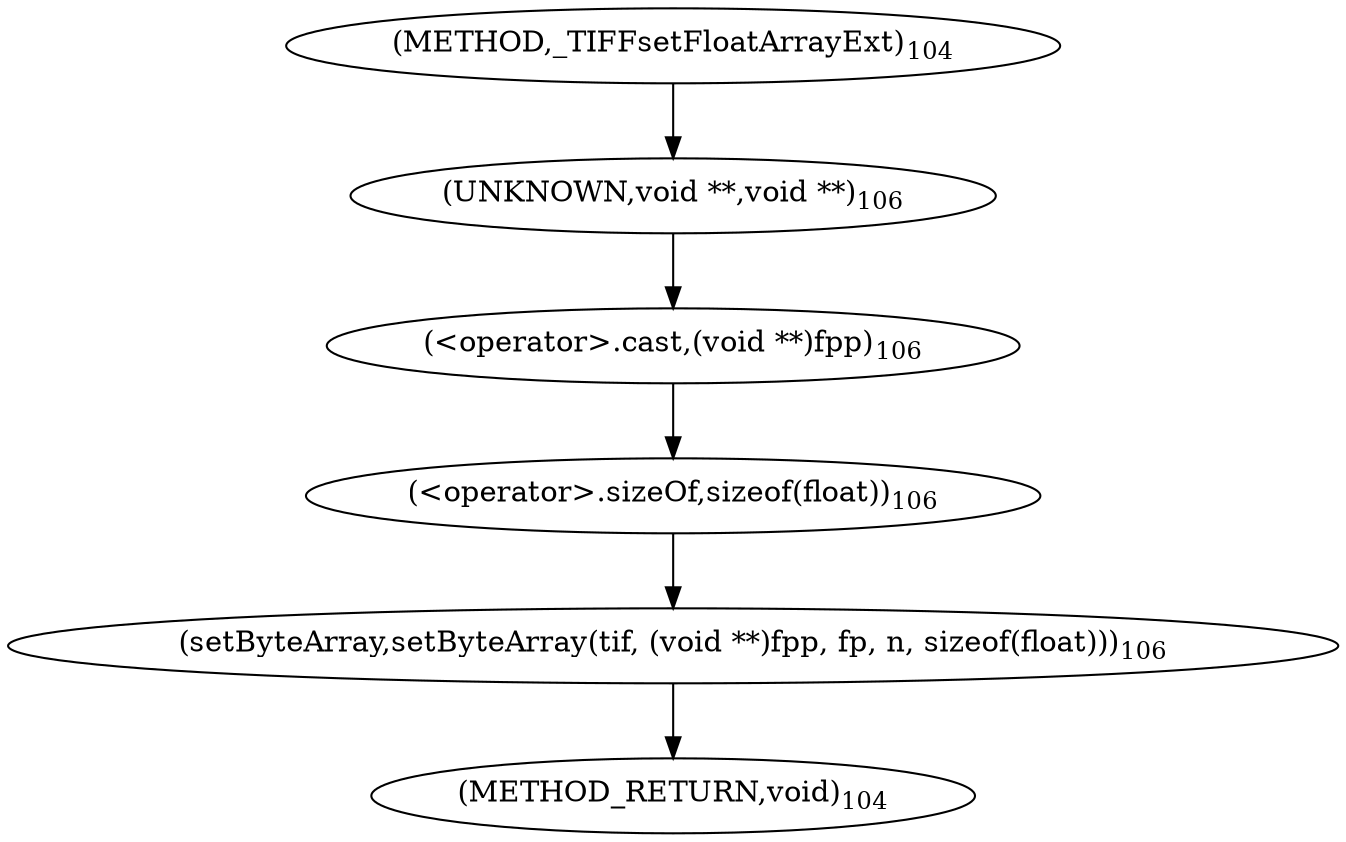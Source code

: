 digraph "_TIFFsetFloatArrayExt" {  
"39852" [label = <(setByteArray,setByteArray(tif, (void **)fpp, fp, n, sizeof(float)))<SUB>106</SUB>> ]
"39854" [label = <(&lt;operator&gt;.cast,(void **)fpp)<SUB>106</SUB>> ]
"39859" [label = <(&lt;operator&gt;.sizeOf,sizeof(float))<SUB>106</SUB>> ]
"39855" [label = <(UNKNOWN,void **,void **)<SUB>106</SUB>> ]
"39846" [label = <(METHOD,_TIFFsetFloatArrayExt)<SUB>104</SUB>> ]
"39861" [label = <(METHOD_RETURN,void)<SUB>104</SUB>> ]
  "39852" -> "39861" 
  "39854" -> "39859" 
  "39859" -> "39852" 
  "39855" -> "39854" 
  "39846" -> "39855" 
}
